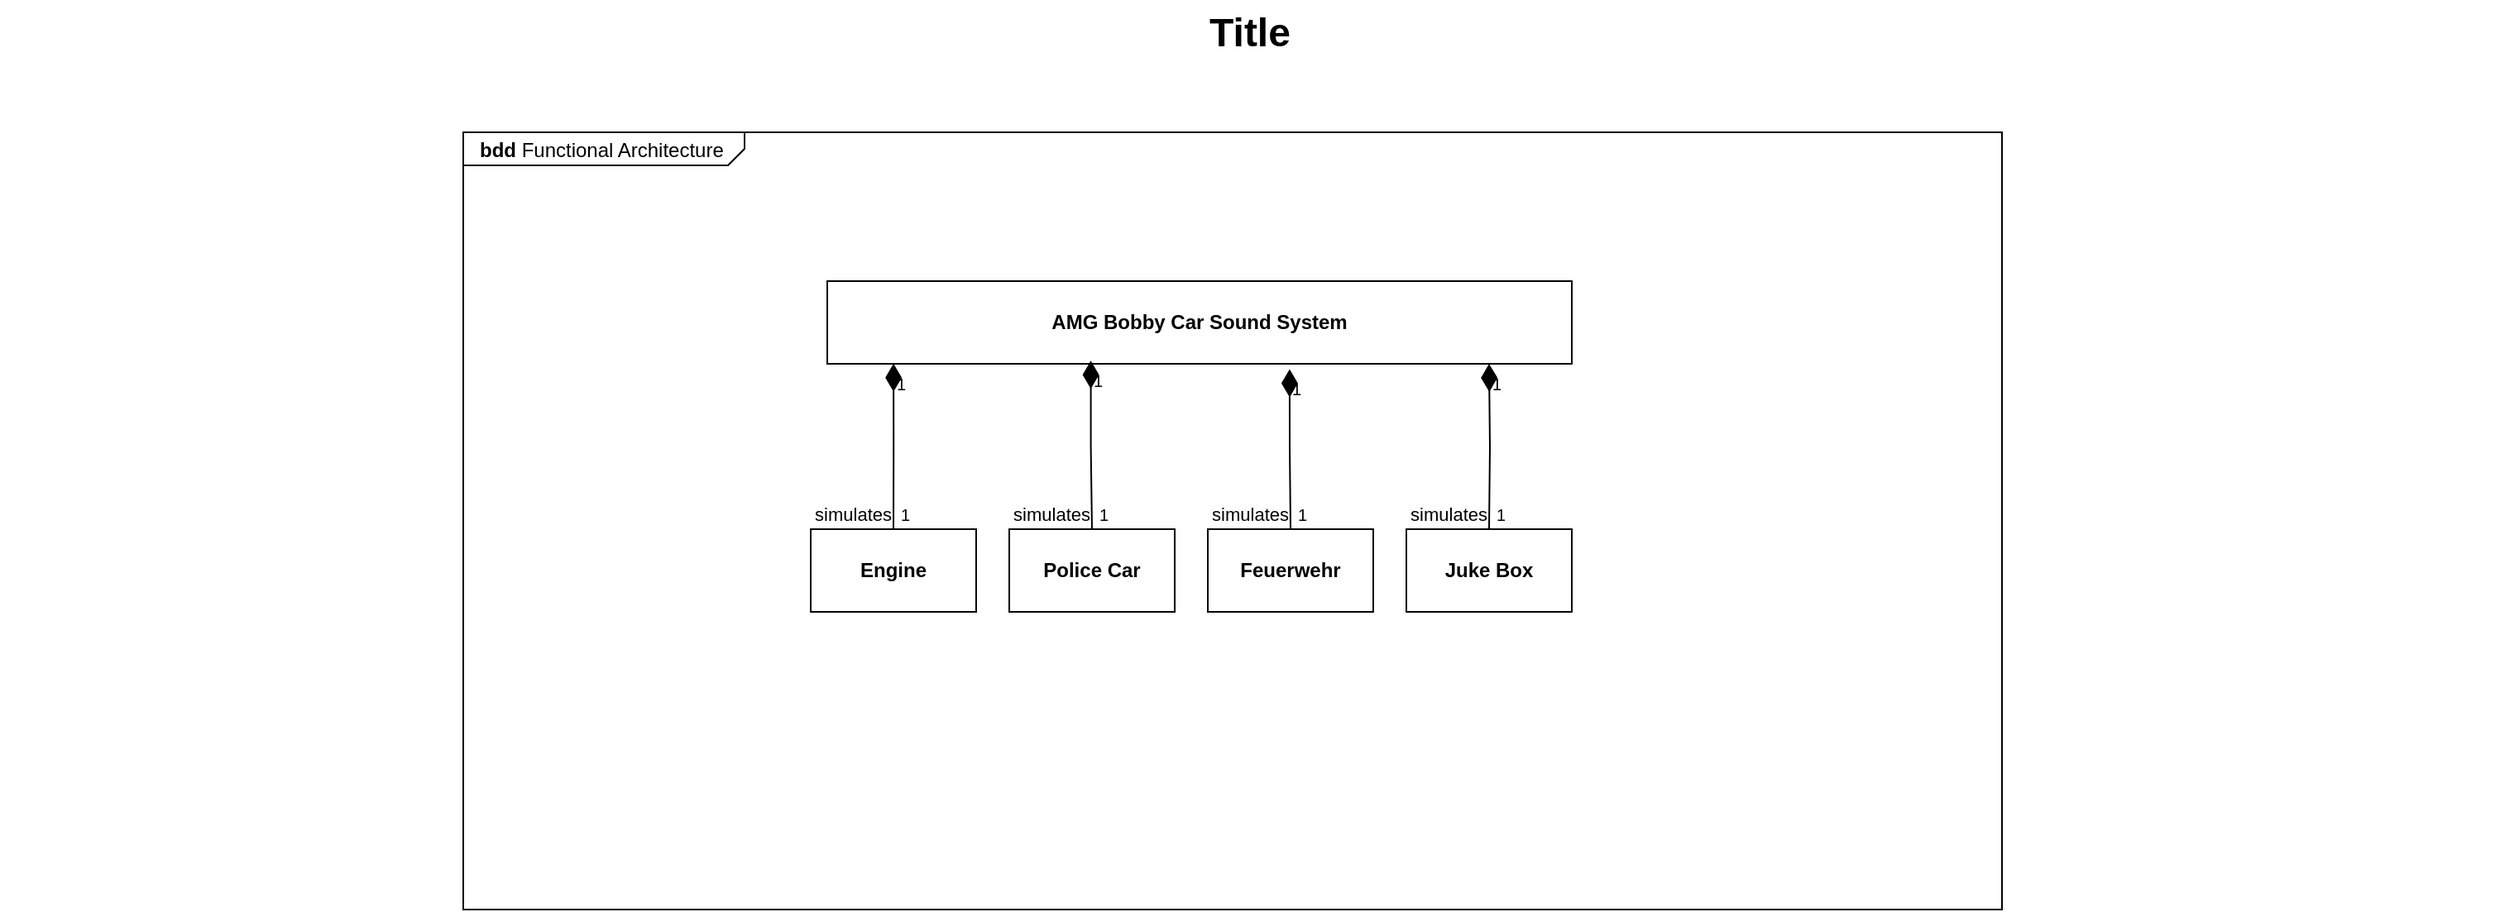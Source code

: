 <mxfile version="22.1.21" type="github">
  <diagram name="Page-1" id="929967ad-93f9-6ef4-fab6-5d389245f69c">
    <mxGraphModel dx="2058" dy="1097" grid="1" gridSize="10" guides="1" tooltips="1" connect="1" arrows="1" fold="1" page="1" pageScale="1.5" pageWidth="1169" pageHeight="826" background="none" math="0" shadow="0">
      <root>
        <mxCell id="0" style=";html=1;" />
        <mxCell id="1" style=";html=1;" parent="0" />
        <mxCell id="1672d66443f91eb5-23" value="Title" style="text;strokeColor=none;fillColor=none;html=1;fontSize=24;fontStyle=1;verticalAlign=middle;align=center;" parent="1" vertex="1">
          <mxGeometry x="120" y="40" width="1510" height="40" as="geometry" />
        </mxCell>
        <mxCell id="q4jWcIzgWbO0Su68soDs-5" value="&lt;p style=&quot;margin:0px;margin-top:4px;margin-left:10px;text-align:left;&quot;&gt;&lt;b&gt;bdd&lt;/b&gt;&amp;nbsp;Functional Architecture&lt;/p&gt;" style="html=1;shape=mxgraph.sysml.package;labelX=170.86;align=left;spacingLeft=10;overflow=fill;recursiveResize=0;" vertex="1" parent="1">
          <mxGeometry x="400" y="120" width="930" height="470" as="geometry" />
        </mxCell>
        <mxCell id="q4jWcIzgWbO0Su68soDs-6" value="AMG Bobby Car Sound System" style="strokeColor=inherit;fillColor=inherit;gradientColor=inherit;shape=rect;fontStyle=1;html=1;whiteSpace=wrap;align=center;" vertex="1" parent="q4jWcIzgWbO0Su68soDs-5">
          <mxGeometry x="220" y="90" width="450" height="50" as="geometry" />
        </mxCell>
        <mxCell id="q4jWcIzgWbO0Su68soDs-7" value="Engine" style="strokeColor=inherit;fillColor=inherit;gradientColor=inherit;shape=rect;fontStyle=1;html=1;whiteSpace=wrap;align=center;" vertex="1" parent="q4jWcIzgWbO0Su68soDs-5">
          <mxGeometry x="210" y="240" width="100" height="50" as="geometry" />
        </mxCell>
        <mxCell id="q4jWcIzgWbO0Su68soDs-8" value="simulates" style="strokeColor=inherit;fillColor=inherit;gradientColor=inherit;align=right;html=1;verticalAlign=bottom;endArrow=none;startArrow=diamondThin;startSize=14;startFill=1;edgeStyle=orthogonalEdgeStyle;endFill=0;labelBackgroundColor=none;rounded=0;exitX=0.089;exitY=0.997;exitDx=0;exitDy=0;exitPerimeter=0;" edge="1" parent="q4jWcIzgWbO0Su68soDs-5" source="q4jWcIzgWbO0Su68soDs-6" target="q4jWcIzgWbO0Su68soDs-7">
          <mxGeometry x="1" relative="1" as="geometry" />
        </mxCell>
        <mxCell id="q4jWcIzgWbO0Su68soDs-9" value="1" style="resizable=0;html=1;align=left;verticalAlign=top;labelBackgroundColor=none;fontSize=10" connectable="0" vertex="1" parent="q4jWcIzgWbO0Su68soDs-8">
          <mxGeometry x="-1" relative="1" as="geometry" />
        </mxCell>
        <mxCell id="q4jWcIzgWbO0Su68soDs-10" value="1" style="resizable=0;html=1;align=right;verticalAlign=top;labelBackgroundColor=none;fontSize=10" connectable="0" vertex="1" parent="q4jWcIzgWbO0Su68soDs-8">
          <mxGeometry x="1" relative="1" as="geometry">
            <mxPoint x="10" y="-21" as="offset" />
          </mxGeometry>
        </mxCell>
        <mxCell id="q4jWcIzgWbO0Su68soDs-12" value="Police Car" style="strokeColor=inherit;fillColor=inherit;gradientColor=inherit;shape=rect;fontStyle=1;html=1;whiteSpace=wrap;align=center;" vertex="1" parent="q4jWcIzgWbO0Su68soDs-5">
          <mxGeometry x="330" y="240" width="100" height="50" as="geometry" />
        </mxCell>
        <mxCell id="q4jWcIzgWbO0Su68soDs-13" value="simulates" style="strokeColor=inherit;fillColor=inherit;gradientColor=inherit;align=right;html=1;verticalAlign=bottom;endArrow=none;startArrow=diamondThin;startSize=14;startFill=1;edgeStyle=orthogonalEdgeStyle;endFill=0;labelBackgroundColor=none;rounded=0;exitX=0.354;exitY=0.963;exitDx=0;exitDy=0;exitPerimeter=0;" edge="1" parent="q4jWcIzgWbO0Su68soDs-5" source="q4jWcIzgWbO0Su68soDs-6" target="q4jWcIzgWbO0Su68soDs-12">
          <mxGeometry x="1" relative="1" as="geometry">
            <mxPoint x="440" y="125" as="sourcePoint" />
            <mxPoint x="270" y="250" as="targetPoint" />
          </mxGeometry>
        </mxCell>
        <mxCell id="q4jWcIzgWbO0Su68soDs-14" value="1" style="resizable=0;html=1;align=left;verticalAlign=top;labelBackgroundColor=none;fontSize=10" connectable="0" vertex="1" parent="q4jWcIzgWbO0Su68soDs-13">
          <mxGeometry x="-1" relative="1" as="geometry" />
        </mxCell>
        <mxCell id="q4jWcIzgWbO0Su68soDs-15" value="1" style="resizable=0;html=1;align=right;verticalAlign=top;labelBackgroundColor=none;fontSize=10" connectable="0" vertex="1" parent="q4jWcIzgWbO0Su68soDs-13">
          <mxGeometry x="1" relative="1" as="geometry">
            <mxPoint x="10" y="-21" as="offset" />
          </mxGeometry>
        </mxCell>
        <mxCell id="q4jWcIzgWbO0Su68soDs-16" value="Feuerwehr" style="strokeColor=inherit;fillColor=inherit;gradientColor=inherit;shape=rect;fontStyle=1;html=1;whiteSpace=wrap;align=center;" vertex="1" parent="q4jWcIzgWbO0Su68soDs-5">
          <mxGeometry x="450" y="240" width="100" height="50" as="geometry" />
        </mxCell>
        <mxCell id="q4jWcIzgWbO0Su68soDs-17" value="simulates" style="strokeColor=inherit;fillColor=inherit;gradientColor=inherit;align=right;html=1;verticalAlign=bottom;endArrow=none;startArrow=diamondThin;startSize=14;startFill=1;edgeStyle=orthogonalEdgeStyle;endFill=0;labelBackgroundColor=none;rounded=0;exitX=0.621;exitY=1.066;exitDx=0;exitDy=0;exitPerimeter=0;" edge="1" parent="q4jWcIzgWbO0Su68soDs-5" target="q4jWcIzgWbO0Su68soDs-16" source="q4jWcIzgWbO0Su68soDs-6">
          <mxGeometry x="1" relative="1" as="geometry">
            <mxPoint x="622" y="140" as="sourcePoint" />
            <mxPoint x="412" y="250" as="targetPoint" />
          </mxGeometry>
        </mxCell>
        <mxCell id="q4jWcIzgWbO0Su68soDs-18" value="1" style="resizable=0;html=1;align=left;verticalAlign=top;labelBackgroundColor=none;fontSize=10" connectable="0" vertex="1" parent="q4jWcIzgWbO0Su68soDs-17">
          <mxGeometry x="-1" relative="1" as="geometry" />
        </mxCell>
        <mxCell id="q4jWcIzgWbO0Su68soDs-19" value="1" style="resizable=0;html=1;align=right;verticalAlign=top;labelBackgroundColor=none;fontSize=10" connectable="0" vertex="1" parent="q4jWcIzgWbO0Su68soDs-17">
          <mxGeometry x="1" relative="1" as="geometry">
            <mxPoint x="10" y="-21" as="offset" />
          </mxGeometry>
        </mxCell>
        <mxCell id="q4jWcIzgWbO0Su68soDs-20" value="Juke Box" style="strokeColor=inherit;fillColor=inherit;gradientColor=inherit;shape=rect;fontStyle=1;html=1;whiteSpace=wrap;align=center;" vertex="1" parent="q4jWcIzgWbO0Su68soDs-5">
          <mxGeometry x="570" y="240" width="100" height="50" as="geometry" />
        </mxCell>
        <mxCell id="q4jWcIzgWbO0Su68soDs-21" value="simulates" style="strokeColor=inherit;fillColor=inherit;gradientColor=inherit;align=right;html=1;verticalAlign=bottom;endArrow=none;startArrow=diamondThin;startSize=14;startFill=1;edgeStyle=orthogonalEdgeStyle;endFill=0;labelBackgroundColor=none;rounded=0;" edge="1" parent="q4jWcIzgWbO0Su68soDs-5" target="q4jWcIzgWbO0Su68soDs-20">
          <mxGeometry x="1" relative="1" as="geometry">
            <mxPoint x="620" y="140" as="sourcePoint" />
            <mxPoint x="529" y="250" as="targetPoint" />
          </mxGeometry>
        </mxCell>
        <mxCell id="q4jWcIzgWbO0Su68soDs-22" value="1" style="resizable=0;html=1;align=left;verticalAlign=top;labelBackgroundColor=none;fontSize=10" connectable="0" vertex="1" parent="q4jWcIzgWbO0Su68soDs-21">
          <mxGeometry x="-1" relative="1" as="geometry" />
        </mxCell>
        <mxCell id="q4jWcIzgWbO0Su68soDs-23" value="1" style="resizable=0;html=1;align=right;verticalAlign=top;labelBackgroundColor=none;fontSize=10" connectable="0" vertex="1" parent="q4jWcIzgWbO0Su68soDs-21">
          <mxGeometry x="1" relative="1" as="geometry">
            <mxPoint x="10" y="-21" as="offset" />
          </mxGeometry>
        </mxCell>
      </root>
    </mxGraphModel>
  </diagram>
</mxfile>
